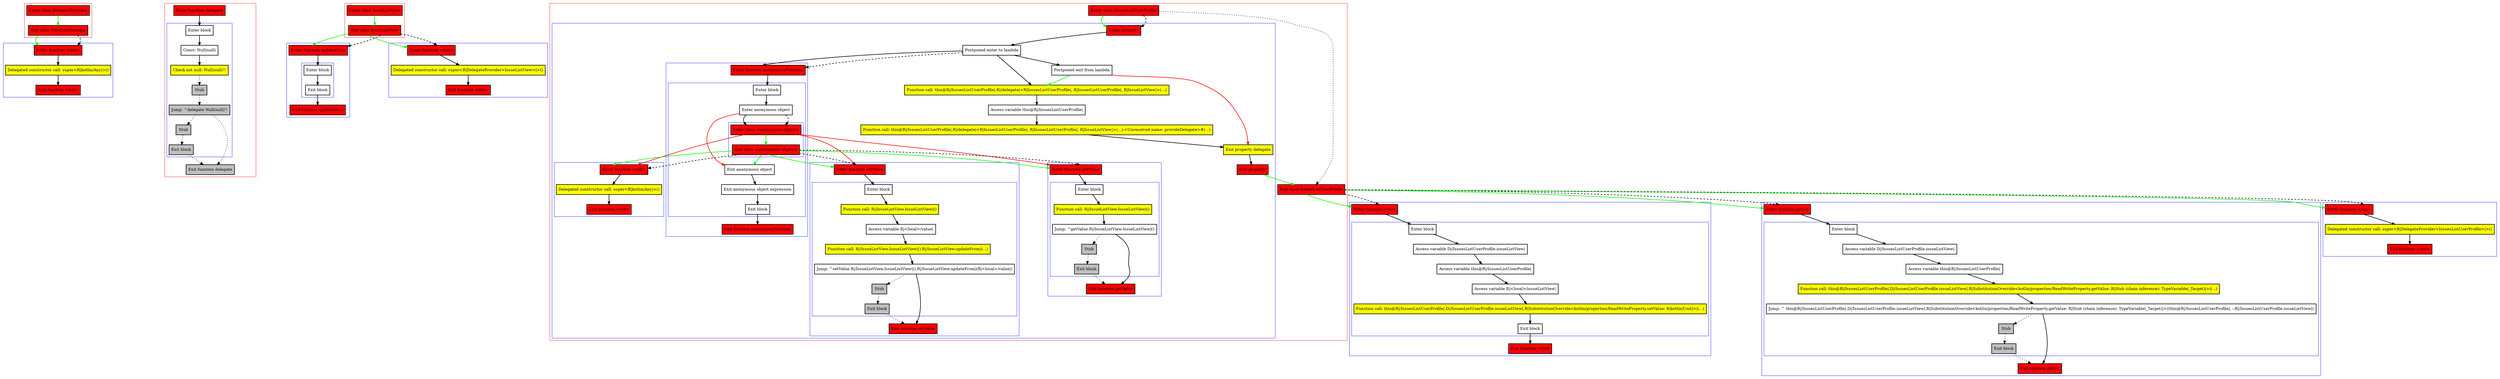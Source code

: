 digraph delegateWithAnonymousObject_kt {
    graph [nodesep=3]
    node [shape=box penwidth=2]
    edge [penwidth=2]

    subgraph cluster_0 {
        color=red
        0 [label="Enter class DelegateProvider" style="filled" fillcolor=red];
        1 [label="Exit class DelegateProvider" style="filled" fillcolor=red];
    }
    subgraph cluster_1 {
        color=blue
        2 [label="Enter function <init>" style="filled" fillcolor=red];
        3 [label="Delegated constructor call: super<R|kotlin/Any|>()" style="filled" fillcolor=yellow];
        4 [label="Exit function <init>" style="filled" fillcolor=red];
    }
    0 -> {1} [color=green];
    1 -> {2} [color=green];
    1 -> {2} [style=dashed];
    2 -> {3};
    3 -> {4};

    subgraph cluster_2 {
        color=red
        5 [label="Enter function delegate" style="filled" fillcolor=red];
        subgraph cluster_3 {
            color=blue
            6 [label="Enter block"];
            7 [label="Const: Null(null)"];
            8 [label="Check not null: Null(null)!!" style="filled" fillcolor=yellow];
            9 [label="Stub" style="filled" fillcolor=gray];
            10 [label="Jump: ^delegate Null(null)!!" style="filled" fillcolor=gray];
            11 [label="Stub" style="filled" fillcolor=gray];
            12 [label="Exit block" style="filled" fillcolor=gray];
        }
        13 [label="Exit function delegate" style="filled" fillcolor=gray];
    }
    5 -> {6};
    6 -> {7};
    7 -> {8};
    8 -> {9} [style=dotted];
    9 -> {10} [style=dotted];
    10 -> {11 13} [style=dotted];
    11 -> {12} [style=dotted];
    12 -> {13} [style=dotted];

    subgraph cluster_4 {
        color=red
        14 [label="Enter class IssueListView" style="filled" fillcolor=red];
        15 [label="Exit class IssueListView" style="filled" fillcolor=red];
    }
    subgraph cluster_5 {
        color=blue
        16 [label="Enter function updateFrom" style="filled" fillcolor=red];
        subgraph cluster_6 {
            color=blue
            17 [label="Enter block"];
            18 [label="Exit block"];
        }
        19 [label="Exit function updateFrom" style="filled" fillcolor=red];
    }
    subgraph cluster_7 {
        color=blue
        20 [label="Enter function <init>" style="filled" fillcolor=red];
        21 [label="Delegated constructor call: super<R|DelegateProvider<IssueListView>|>()" style="filled" fillcolor=yellow];
        22 [label="Exit function <init>" style="filled" fillcolor=red];
    }
    14 -> {15} [color=green];
    15 -> {16 20} [color=green];
    15 -> {16 20} [style=dashed];
    16 -> {17};
    17 -> {18};
    18 -> {19};
    20 -> {21};
    21 -> {22};

    subgraph cluster_8 {
        color=red
        23 [label="Enter class IssuesListUserProfile" style="filled" fillcolor=red];
        subgraph cluster_9 {
            color=blue
            24 [label="Enter property" style="filled" fillcolor=red];
            25 [label="Postponed enter to lambda"];
            subgraph cluster_10 {
                color=blue
                26 [label="Enter function anonymousFunction" style="filled" fillcolor=red];
                subgraph cluster_11 {
                    color=blue
                    27 [label="Enter block"];
                    28 [label="Enter anonymous object"];
                    subgraph cluster_12 {
                        color=blue
                        29 [label="Enter class <anonymous object>" style="filled" fillcolor=red];
                        30 [label="Exit class <anonymous object>" style="filled" fillcolor=red];
                    }
                    31 [label="Exit anonymous object"];
                    32 [label="Exit anonymous object expression"];
                    33 [label="Exit block"];
                }
                34 [label="Exit function anonymousFunction" style="filled" fillcolor=red];
            }
            subgraph cluster_13 {
                color=blue
                35 [label="Enter function setValue" style="filled" fillcolor=red];
                subgraph cluster_14 {
                    color=blue
                    36 [label="Enter block"];
                    37 [label="Function call: R|/IssueListView.IssueListView|()" style="filled" fillcolor=yellow];
                    38 [label="Access variable R|<local>/value|"];
                    39 [label="Function call: R|/IssueListView.IssueListView|().R|/IssueListView.updateFrom|(...)" style="filled" fillcolor=yellow];
                    40 [label="Jump: ^setValue R|/IssueListView.IssueListView|().R|/IssueListView.updateFrom|(R|<local>/value|)"];
                    41 [label="Stub" style="filled" fillcolor=gray];
                    42 [label="Exit block" style="filled" fillcolor=gray];
                }
                43 [label="Exit function setValue" style="filled" fillcolor=red];
            }
            subgraph cluster_15 {
                color=blue
                44 [label="Enter function getValue" style="filled" fillcolor=red];
                subgraph cluster_16 {
                    color=blue
                    45 [label="Enter block"];
                    46 [label="Function call: R|/IssueListView.IssueListView|()" style="filled" fillcolor=yellow];
                    47 [label="Jump: ^getValue R|/IssueListView.IssueListView|()"];
                    48 [label="Stub" style="filled" fillcolor=gray];
                    49 [label="Exit block" style="filled" fillcolor=gray];
                }
                50 [label="Exit function getValue" style="filled" fillcolor=red];
            }
            subgraph cluster_17 {
                color=blue
                51 [label="Enter function <init>" style="filled" fillcolor=red];
                52 [label="Delegated constructor call: super<R|kotlin/Any|>()" style="filled" fillcolor=yellow];
                53 [label="Exit function <init>" style="filled" fillcolor=red];
            }
            54 [label="Postponed exit from lambda"];
            55 [label="Function call: this@R|/IssuesListUserProfile|.R|/delegate|<R|IssuesListUserProfile|, R|IssuesListUserProfile|, R|IssueListView|>(...)" style="filled" fillcolor=yellow];
            56 [label="Access variable this@R|/IssuesListUserProfile|"];
            57 [label="Function call: this@R|/IssuesListUserProfile|.R|/delegate|<R|IssuesListUserProfile|, R|IssuesListUserProfile|, R|IssueListView|>(...).<Unresolved name: provideDelegate>#(...)" style="filled" fillcolor=yellow];
            58 [label="Exit property delegate" style="filled" fillcolor=yellow];
            59 [label="Exit property" style="filled" fillcolor=red];
        }
        60 [label="Exit class IssuesListUserProfile" style="filled" fillcolor=red];
    }
    subgraph cluster_18 {
        color=blue
        61 [label="Enter function setter" style="filled" fillcolor=red];
        subgraph cluster_19 {
            color=blue
            62 [label="Enter block"];
            63 [label="Access variable D|/IssuesListUserProfile.issueListView|"];
            64 [label="Access variable this@R|/IssuesListUserProfile|"];
            65 [label="Access variable R|<local>/issueListView|"];
            66 [label="Function call: this@R|/IssuesListUserProfile|.D|/IssuesListUserProfile.issueListView|.R|SubstitutionOverride<kotlin/properties/ReadWriteProperty.setValue: R|kotlin/Unit|>|(...)" style="filled" fillcolor=yellow];
            67 [label="Exit block"];
        }
        68 [label="Exit function setter" style="filled" fillcolor=red];
    }
    subgraph cluster_20 {
        color=blue
        69 [label="Enter function getter" style="filled" fillcolor=red];
        subgraph cluster_21 {
            color=blue
            70 [label="Enter block"];
            71 [label="Access variable D|/IssuesListUserProfile.issueListView|"];
            72 [label="Access variable this@R|/IssuesListUserProfile|"];
            73 [label="Function call: this@R|/IssuesListUserProfile|.D|/IssuesListUserProfile.issueListView|.R|SubstitutionOverride<kotlin/properties/ReadWriteProperty.getValue: R|Stub (chain inference): TypeVariable(_Target)|>|(...)" style="filled" fillcolor=yellow];
            74 [label="Jump: ^ this@R|/IssuesListUserProfile|.D|/IssuesListUserProfile.issueListView|.R|SubstitutionOverride<kotlin/properties/ReadWriteProperty.getValue: R|Stub (chain inference): TypeVariable(_Target)|>|(this@R|/IssuesListUserProfile|, ::R|/IssuesListUserProfile.issueListView|)"];
            75 [label="Stub" style="filled" fillcolor=gray];
            76 [label="Exit block" style="filled" fillcolor=gray];
        }
        77 [label="Exit function getter" style="filled" fillcolor=red];
    }
    subgraph cluster_22 {
        color=blue
        78 [label="Enter function <init>" style="filled" fillcolor=red];
        79 [label="Delegated constructor call: super<R|DelegateProvider<IssuesListUserProfile>|>()" style="filled" fillcolor=yellow];
        80 [label="Exit function <init>" style="filled" fillcolor=red];
    }
    23 -> {24} [color=green];
    23 -> {60} [style=dotted];
    23 -> {24} [style=dashed];
    24 -> {25};
    25 -> {26 54 55};
    25 -> {26} [style=dashed];
    26 -> {27};
    27 -> {28};
    28 -> {29};
    28 -> {31} [color=red];
    28 -> {29} [style=dashed];
    29 -> {30} [color=green];
    29 -> {35 44 51} [color=red];
    30 -> {31 35 44 51} [color=green];
    30 -> {35 44 51} [style=dashed];
    31 -> {32};
    32 -> {33};
    33 -> {34};
    35 -> {36};
    36 -> {37};
    37 -> {38};
    38 -> {39};
    39 -> {40};
    40 -> {43};
    40 -> {41} [style=dotted];
    41 -> {42} [style=dotted];
    42 -> {43} [style=dotted];
    44 -> {45};
    45 -> {46};
    46 -> {47};
    47 -> {50};
    47 -> {48} [style=dotted];
    48 -> {49} [style=dotted];
    49 -> {50} [style=dotted];
    51 -> {52};
    52 -> {53};
    54 -> {55} [color=green];
    54 -> {58} [color=red];
    55 -> {56};
    56 -> {57};
    57 -> {58};
    58 -> {59};
    59 -> {60} [color=green];
    60 -> {61 69 78} [color=green];
    60 -> {61 69 78} [style=dashed];
    61 -> {62};
    62 -> {63};
    63 -> {64};
    64 -> {65};
    65 -> {66};
    66 -> {67};
    67 -> {68};
    69 -> {70};
    70 -> {71};
    71 -> {72};
    72 -> {73};
    73 -> {74};
    74 -> {77};
    74 -> {75} [style=dotted];
    75 -> {76} [style=dotted];
    76 -> {77} [style=dotted];
    78 -> {79};
    79 -> {80};

}
